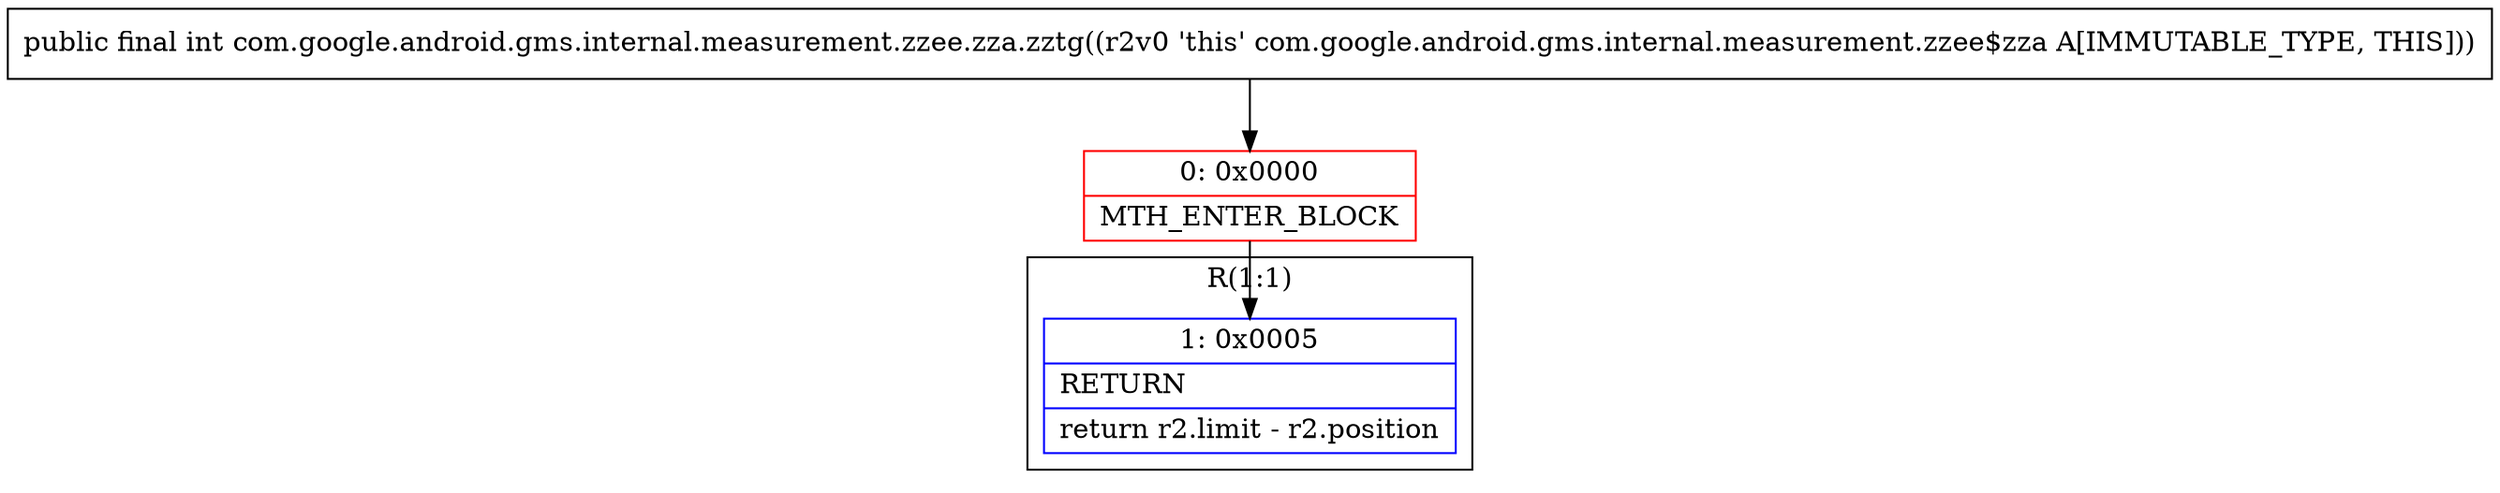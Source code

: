 digraph "CFG forcom.google.android.gms.internal.measurement.zzee.zza.zztg()I" {
subgraph cluster_Region_1796046058 {
label = "R(1:1)";
node [shape=record,color=blue];
Node_1 [shape=record,label="{1\:\ 0x0005|RETURN\l|return r2.limit \- r2.position\l}"];
}
Node_0 [shape=record,color=red,label="{0\:\ 0x0000|MTH_ENTER_BLOCK\l}"];
MethodNode[shape=record,label="{public final int com.google.android.gms.internal.measurement.zzee.zza.zztg((r2v0 'this' com.google.android.gms.internal.measurement.zzee$zza A[IMMUTABLE_TYPE, THIS])) }"];
MethodNode -> Node_0;
Node_0 -> Node_1;
}

